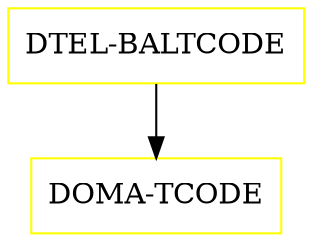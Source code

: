 digraph G {
  "DTEL-BALTCODE" [shape=box,color=yellow];
  "DOMA-TCODE" [shape=box,color=yellow,URL="./DOMA_TCODE.html"];
  "DTEL-BALTCODE" -> "DOMA-TCODE";
}
